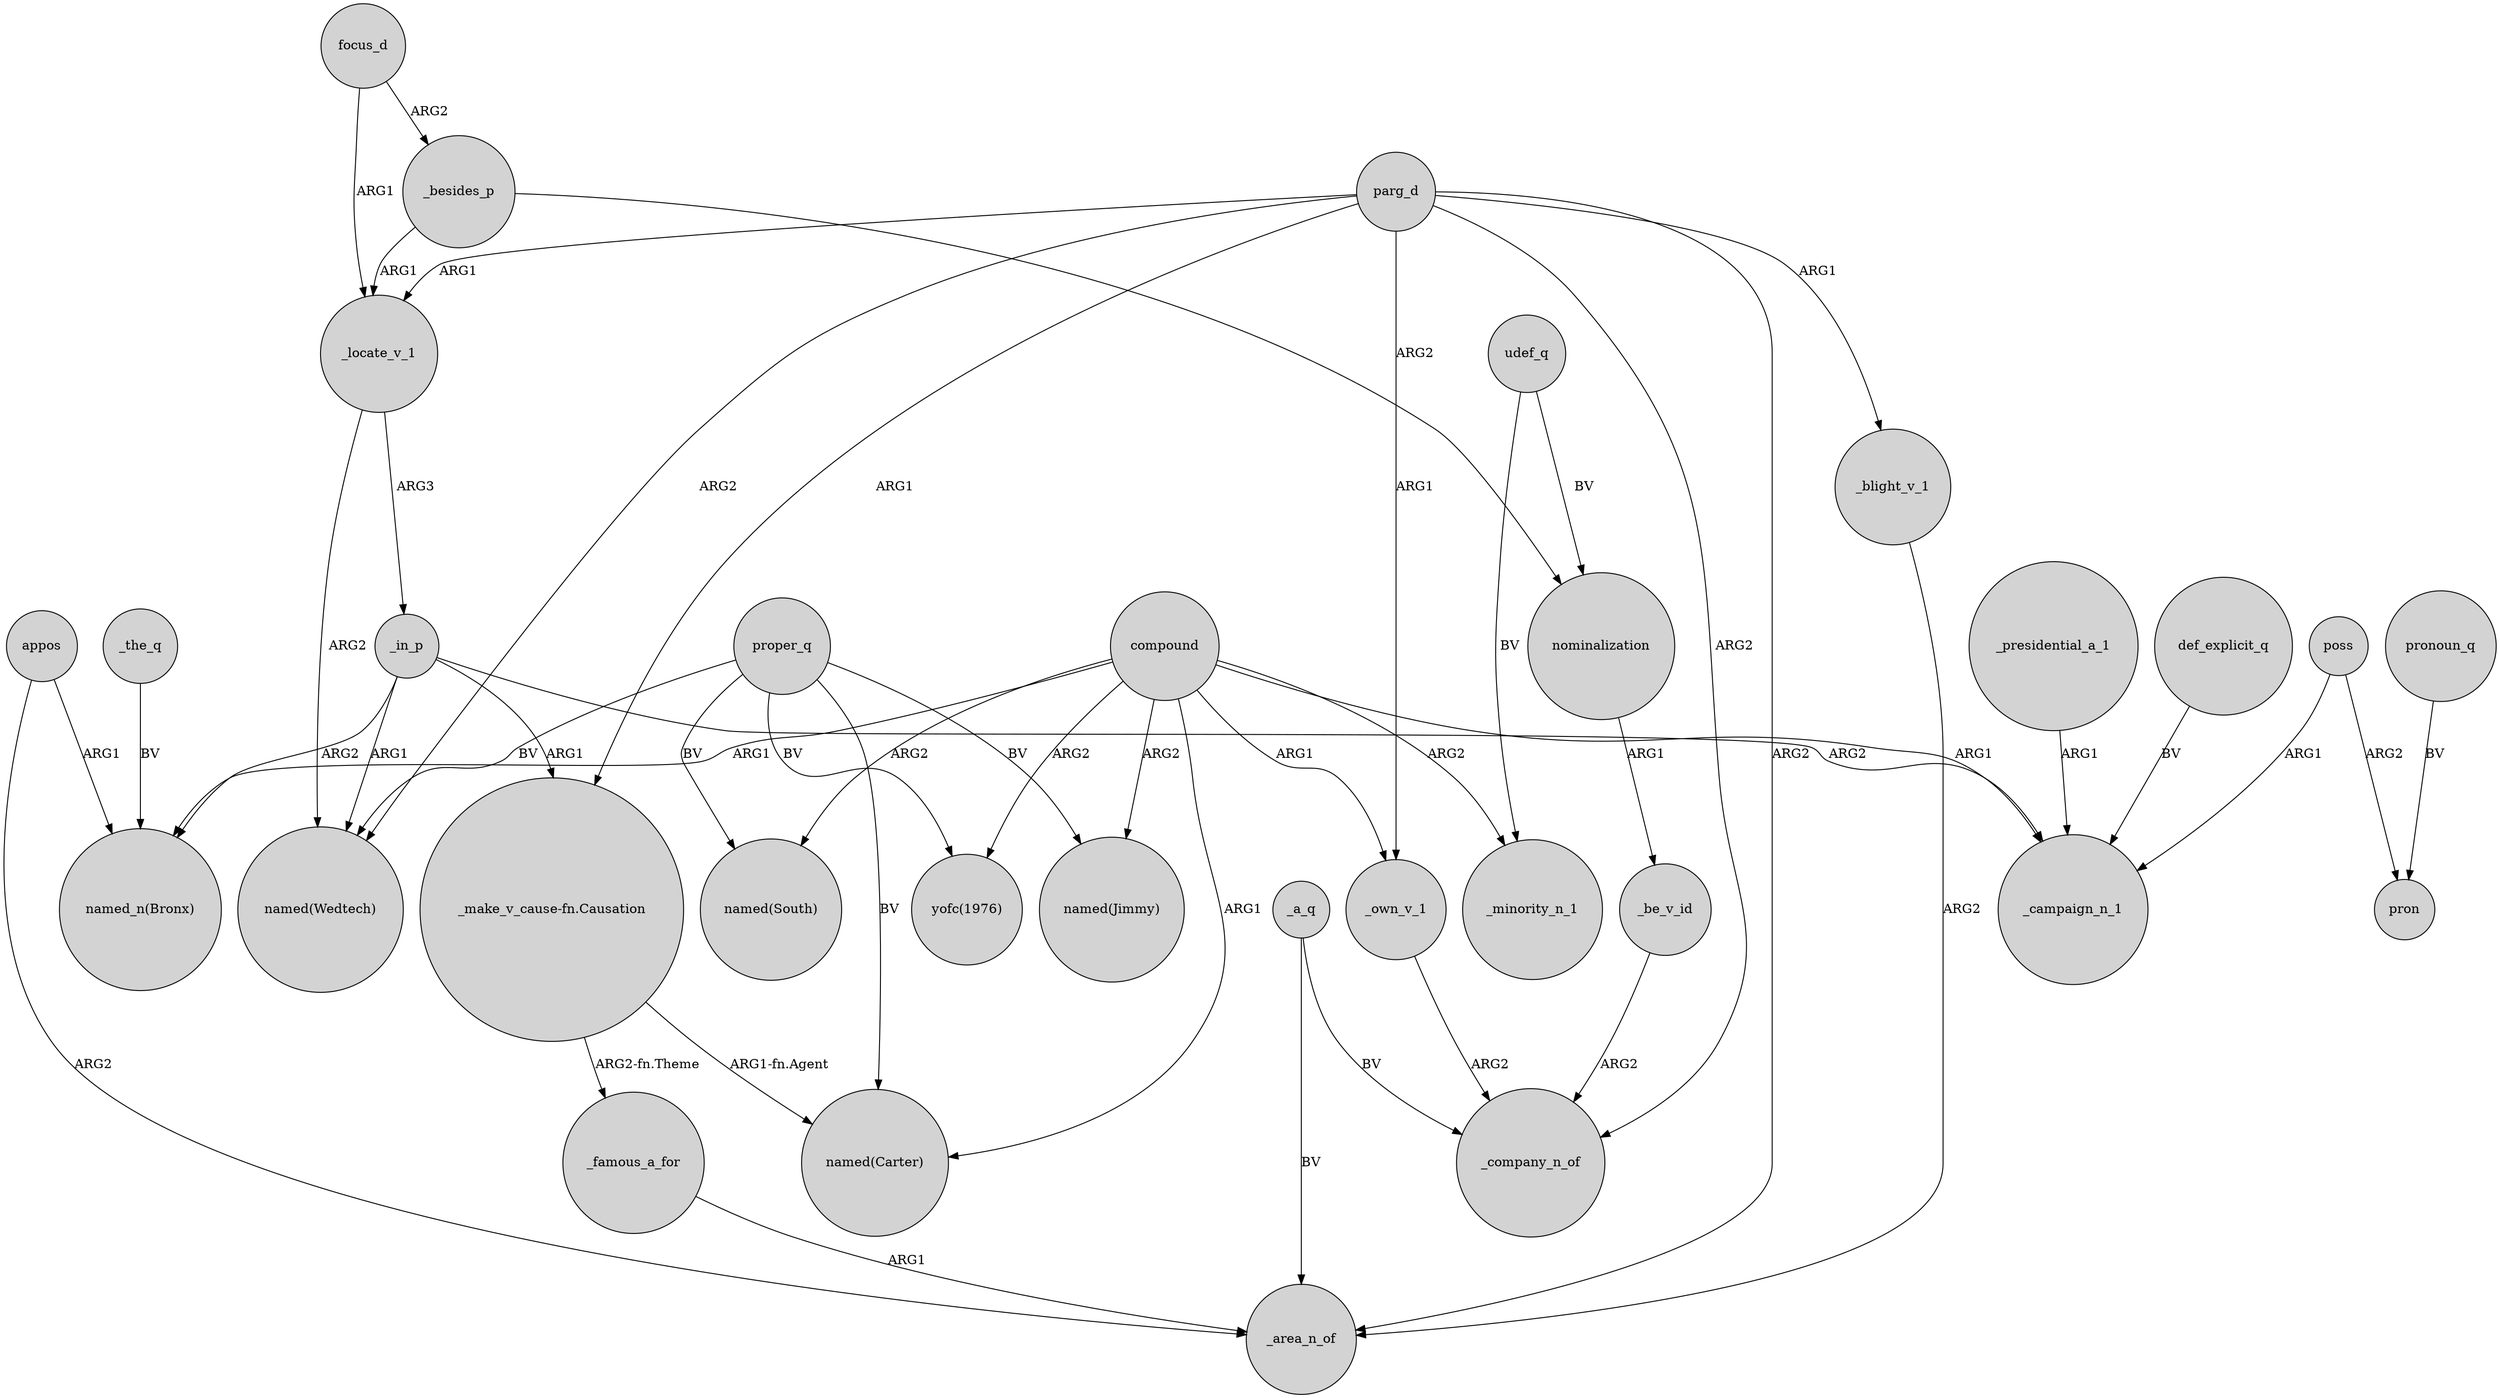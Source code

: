digraph {
	node [shape=circle style=filled]
	compound -> "named_n(Bronx)" [label=ARG1]
	compound -> "named(South)" [label=ARG2]
	compound -> "yofc(1976)" [label=ARG2]
	"_make_v_cause-fn.Causation" -> "named(Carter)" [label="ARG1-fn.Agent"]
	_in_p -> "named_n(Bronx)" [label=ARG2]
	poss -> pron [label=ARG2]
	parg_d -> _own_v_1 [label=ARG1]
	parg_d -> _area_n_of [label=ARG2]
	compound -> "named(Carter)" [label=ARG1]
	_presidential_a_1 -> _campaign_n_1 [label=ARG1]
	_a_q -> _area_n_of [label=BV]
	udef_q -> _minority_n_1 [label=BV]
	parg_d -> "_make_v_cause-fn.Causation" [label=ARG1]
	compound -> _campaign_n_1 [label=ARG1]
	focus_d -> _locate_v_1 [label=ARG1]
	_locate_v_1 -> "named(Wedtech)" [label=ARG2]
	_be_v_id -> _company_n_of [label=ARG2]
	proper_q -> "named(Jimmy)" [label=BV]
	_famous_a_for -> _area_n_of [label=ARG1]
	compound -> _own_v_1 [label=ARG1]
	_locate_v_1 -> _in_p [label=ARG3]
	proper_q -> "named(Carter)" [label=BV]
	proper_q -> "yofc(1976)" [label=BV]
	parg_d -> "named(Wedtech)" [label=ARG2]
	parg_d -> _locate_v_1 [label=ARG1]
	_in_p -> "_make_v_cause-fn.Causation" [label=ARG1]
	pronoun_q -> pron [label=BV]
	_in_p -> "named(Wedtech)" [label=ARG1]
	def_explicit_q -> _campaign_n_1 [label=BV]
	_blight_v_1 -> _area_n_of [label=ARG2]
	compound -> _minority_n_1 [label=ARG2]
	"_make_v_cause-fn.Causation" -> _famous_a_for [label="ARG2-fn.Theme"]
	appos -> "named_n(Bronx)" [label=ARG1]
	parg_d -> _company_n_of [label=ARG2]
	compound -> "named(Jimmy)" [label=ARG2]
	nominalization -> _be_v_id [label=ARG1]
	udef_q -> nominalization [label=BV]
	appos -> _area_n_of [label=ARG2]
	_a_q -> _company_n_of [label=BV]
	_besides_p -> nominalization [label=ARG2]
	_the_q -> "named_n(Bronx)" [label=BV]
	focus_d -> _besides_p [label=ARG2]
	parg_d -> _blight_v_1 [label=ARG1]
	_in_p -> _campaign_n_1 [label=ARG2]
	_besides_p -> _locate_v_1 [label=ARG1]
	proper_q -> "named(South)" [label=BV]
	poss -> _campaign_n_1 [label=ARG1]
	_own_v_1 -> _company_n_of [label=ARG2]
	proper_q -> "named(Wedtech)" [label=BV]
}
